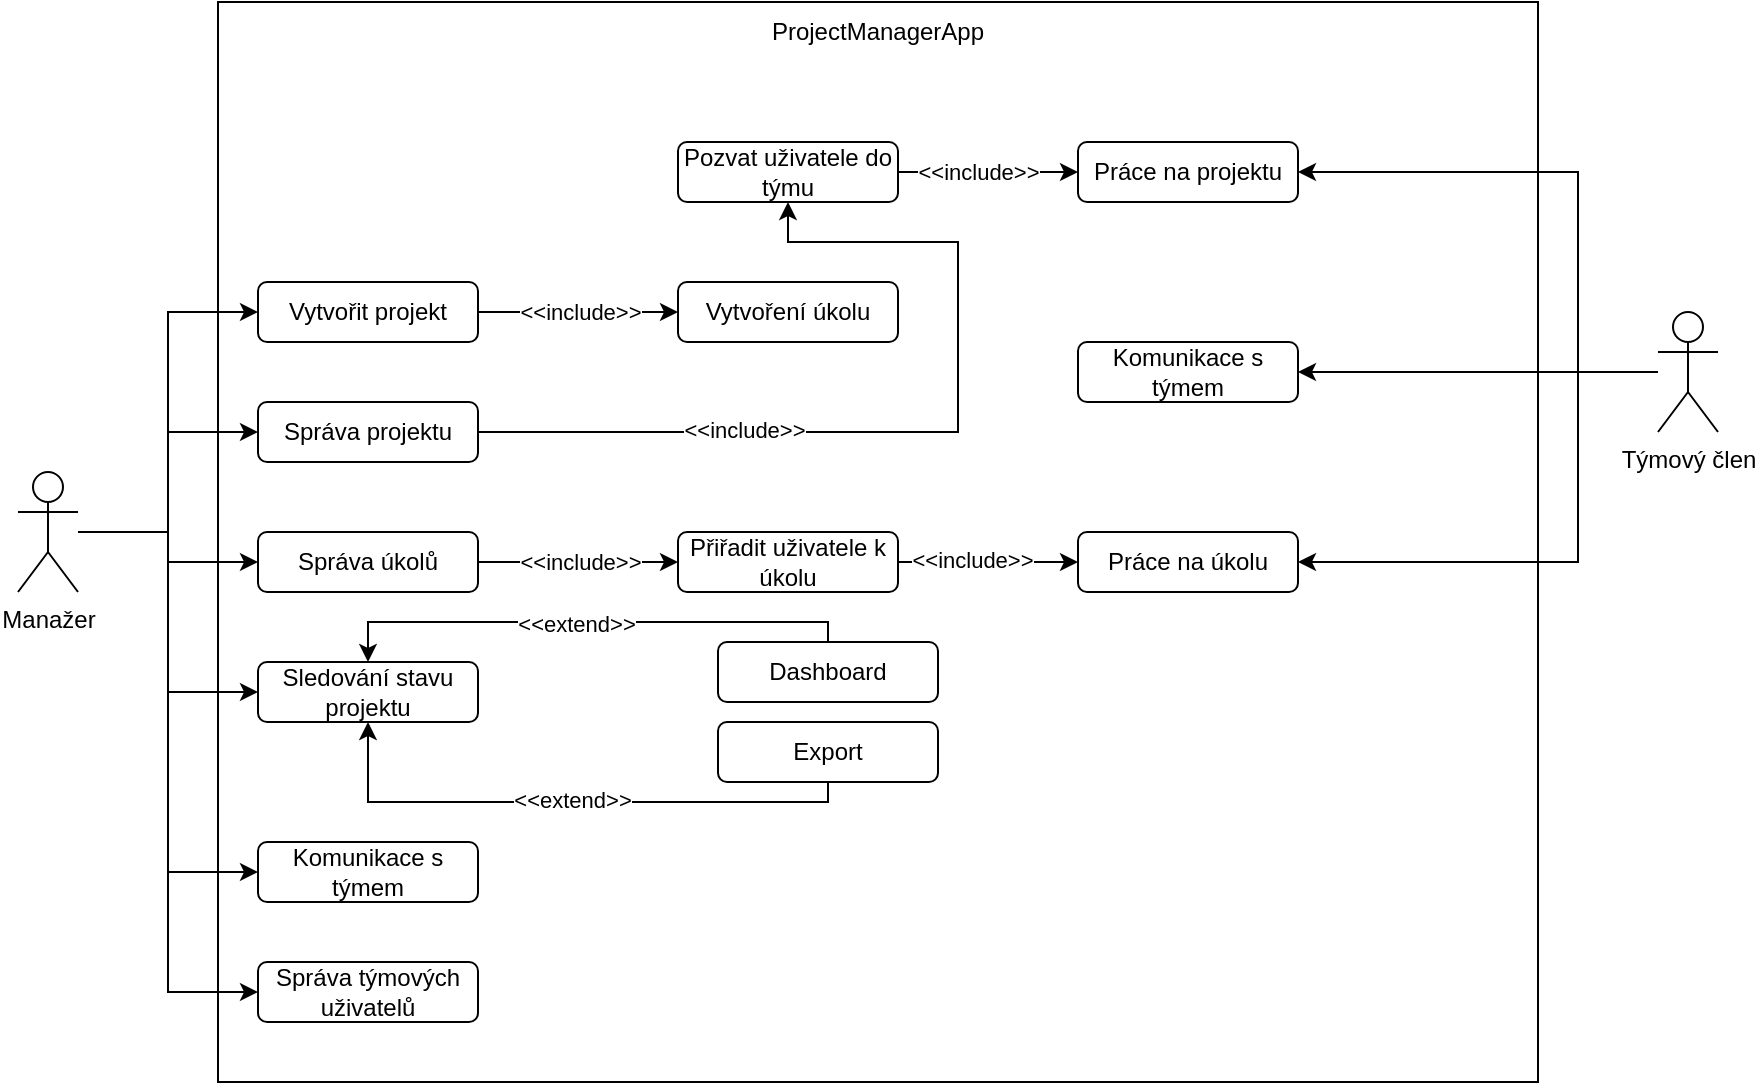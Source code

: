 <mxfile version="28.1.2">
  <diagram name="Stránka-1" id="lwCFZrJaHfYGSxHUeygm">
    <mxGraphModel grid="1" page="1" gridSize="10" guides="1" tooltips="1" connect="1" arrows="1" fold="1" pageScale="1" pageWidth="1654" pageHeight="1169" math="0" shadow="0">
      <root>
        <mxCell id="0" />
        <mxCell id="1" parent="0" />
        <mxCell id="JHIFn1UpkKfQw796Z9s0-2" value="" style="rounded=0;whiteSpace=wrap;html=1;" vertex="1" parent="1">
          <mxGeometry x="300" y="90" width="660" height="540" as="geometry" />
        </mxCell>
        <mxCell id="JHIFn1UpkKfQw796Z9s0-84" style="edgeStyle=orthogonalEdgeStyle;rounded=0;orthogonalLoop=1;jettySize=auto;html=1;entryX=0;entryY=0.5;entryDx=0;entryDy=0;" edge="1" parent="1" source="JHIFn1UpkKfQw796Z9s0-1" target="JHIFn1UpkKfQw796Z9s0-3">
          <mxGeometry relative="1" as="geometry" />
        </mxCell>
        <mxCell id="JHIFn1UpkKfQw796Z9s0-85" style="edgeStyle=orthogonalEdgeStyle;rounded=0;orthogonalLoop=1;jettySize=auto;html=1;entryX=0;entryY=0.5;entryDx=0;entryDy=0;" edge="1" parent="1" source="JHIFn1UpkKfQw796Z9s0-1" target="JHIFn1UpkKfQw796Z9s0-8">
          <mxGeometry relative="1" as="geometry" />
        </mxCell>
        <mxCell id="JHIFn1UpkKfQw796Z9s0-86" style="edgeStyle=orthogonalEdgeStyle;rounded=0;orthogonalLoop=1;jettySize=auto;html=1;entryX=0;entryY=0.5;entryDx=0;entryDy=0;" edge="1" parent="1" source="JHIFn1UpkKfQw796Z9s0-1" target="JHIFn1UpkKfQw796Z9s0-15">
          <mxGeometry relative="1" as="geometry" />
        </mxCell>
        <mxCell id="JHIFn1UpkKfQw796Z9s0-87" style="edgeStyle=orthogonalEdgeStyle;rounded=0;orthogonalLoop=1;jettySize=auto;html=1;entryX=0;entryY=0.5;entryDx=0;entryDy=0;" edge="1" parent="1" source="JHIFn1UpkKfQw796Z9s0-1" target="JHIFn1UpkKfQw796Z9s0-18">
          <mxGeometry relative="1" as="geometry" />
        </mxCell>
        <mxCell id="JHIFn1UpkKfQw796Z9s0-88" style="edgeStyle=orthogonalEdgeStyle;rounded=0;orthogonalLoop=1;jettySize=auto;html=1;entryX=0;entryY=0.5;entryDx=0;entryDy=0;" edge="1" parent="1" source="JHIFn1UpkKfQw796Z9s0-1" target="JHIFn1UpkKfQw796Z9s0-20">
          <mxGeometry relative="1" as="geometry" />
        </mxCell>
        <mxCell id="JHIFn1UpkKfQw796Z9s0-89" style="edgeStyle=orthogonalEdgeStyle;rounded=0;orthogonalLoop=1;jettySize=auto;html=1;entryX=0;entryY=0.5;entryDx=0;entryDy=0;" edge="1" parent="1" source="JHIFn1UpkKfQw796Z9s0-1" target="JHIFn1UpkKfQw796Z9s0-21">
          <mxGeometry relative="1" as="geometry" />
        </mxCell>
        <mxCell id="JHIFn1UpkKfQw796Z9s0-1" value="Manažer" style="shape=umlActor;verticalLabelPosition=bottom;verticalAlign=top;html=1;outlineConnect=0;" vertex="1" parent="1">
          <mxGeometry x="200" y="325" width="30" height="60" as="geometry" />
        </mxCell>
        <mxCell id="JHIFn1UpkKfQw796Z9s0-61" style="edgeStyle=orthogonalEdgeStyle;rounded=0;orthogonalLoop=1;jettySize=auto;html=1;entryX=0;entryY=0.5;entryDx=0;entryDy=0;" edge="1" parent="1" source="JHIFn1UpkKfQw796Z9s0-3" target="JHIFn1UpkKfQw796Z9s0-58">
          <mxGeometry relative="1" as="geometry" />
        </mxCell>
        <mxCell id="JHIFn1UpkKfQw796Z9s0-62" value="&amp;lt;&amp;lt;include&amp;gt;&amp;gt;" style="edgeLabel;html=1;align=center;verticalAlign=middle;resizable=0;points=[];" connectable="0" vertex="1" parent="JHIFn1UpkKfQw796Z9s0-61">
          <mxGeometry x="-0.255" y="-1" relative="1" as="geometry">
            <mxPoint x="13" y="-1" as="offset" />
          </mxGeometry>
        </mxCell>
        <mxCell id="JHIFn1UpkKfQw796Z9s0-3" value="Vytvořit projekt" style="rounded=1;whiteSpace=wrap;html=1;" vertex="1" parent="1">
          <mxGeometry x="320" y="230" width="110" height="30" as="geometry" />
        </mxCell>
        <mxCell id="JHIFn1UpkKfQw796Z9s0-95" style="edgeStyle=orthogonalEdgeStyle;rounded=0;orthogonalLoop=1;jettySize=auto;html=1;entryX=0.5;entryY=1;entryDx=0;entryDy=0;" edge="1" parent="1" source="JHIFn1UpkKfQw796Z9s0-8" target="JHIFn1UpkKfQw796Z9s0-63">
          <mxGeometry relative="1" as="geometry">
            <Array as="points">
              <mxPoint x="670" y="305" />
              <mxPoint x="670" y="210" />
              <mxPoint x="585" y="210" />
            </Array>
          </mxGeometry>
        </mxCell>
        <mxCell id="JHIFn1UpkKfQw796Z9s0-96" value="&amp;lt;&amp;lt;include&amp;gt;&amp;gt;" style="edgeLabel;html=1;align=center;verticalAlign=middle;resizable=0;points=[];" connectable="0" vertex="1" parent="JHIFn1UpkKfQw796Z9s0-95">
          <mxGeometry x="-0.396" y="1" relative="1" as="geometry">
            <mxPoint as="offset" />
          </mxGeometry>
        </mxCell>
        <mxCell id="JHIFn1UpkKfQw796Z9s0-8" value="Správa projektu" style="rounded=1;whiteSpace=wrap;html=1;" vertex="1" parent="1">
          <mxGeometry x="320" y="290" width="110" height="30" as="geometry" />
        </mxCell>
        <mxCell id="JHIFn1UpkKfQw796Z9s0-93" style="edgeStyle=orthogonalEdgeStyle;rounded=0;orthogonalLoop=1;jettySize=auto;html=1;entryX=0;entryY=0.5;entryDx=0;entryDy=0;" edge="1" parent="1" source="JHIFn1UpkKfQw796Z9s0-15" target="JHIFn1UpkKfQw796Z9s0-70">
          <mxGeometry relative="1" as="geometry" />
        </mxCell>
        <mxCell id="JHIFn1UpkKfQw796Z9s0-94" value="&amp;lt;&amp;lt;include&amp;gt;&amp;gt;" style="edgeLabel;html=1;align=center;verticalAlign=middle;resizable=0;points=[];" connectable="0" vertex="1" parent="JHIFn1UpkKfQw796Z9s0-93">
          <mxGeometry x="0.271" y="1" relative="1" as="geometry">
            <mxPoint x="-13" y="1" as="offset" />
          </mxGeometry>
        </mxCell>
        <mxCell id="JHIFn1UpkKfQw796Z9s0-15" value="Správa úkolů" style="rounded=1;whiteSpace=wrap;html=1;" vertex="1" parent="1">
          <mxGeometry x="320" y="355" width="110" height="30" as="geometry" />
        </mxCell>
        <mxCell id="JHIFn1UpkKfQw796Z9s0-18" value="Sledování stavu projektu" style="rounded=1;whiteSpace=wrap;html=1;" vertex="1" parent="1">
          <mxGeometry x="320" y="420" width="110" height="30" as="geometry" />
        </mxCell>
        <mxCell id="JHIFn1UpkKfQw796Z9s0-20" value="Komunikace s týmem" style="rounded=1;whiteSpace=wrap;html=1;" vertex="1" parent="1">
          <mxGeometry x="320" y="510" width="110" height="30" as="geometry" />
        </mxCell>
        <mxCell id="JHIFn1UpkKfQw796Z9s0-21" value="Správa týmových uživatelů" style="rounded=1;whiteSpace=wrap;html=1;" vertex="1" parent="1">
          <mxGeometry x="320" y="570" width="110" height="30" as="geometry" />
        </mxCell>
        <mxCell id="JHIFn1UpkKfQw796Z9s0-27" value="ProjectManagerApp" style="text;html=1;align=center;verticalAlign=middle;whiteSpace=wrap;rounded=0;" vertex="1" parent="1">
          <mxGeometry x="300" y="90" width="660" height="30" as="geometry" />
        </mxCell>
        <mxCell id="JHIFn1UpkKfQw796Z9s0-90" style="edgeStyle=orthogonalEdgeStyle;rounded=0;orthogonalLoop=1;jettySize=auto;html=1;entryX=1;entryY=0.5;entryDx=0;entryDy=0;" edge="1" parent="1" source="JHIFn1UpkKfQw796Z9s0-28" target="JHIFn1UpkKfQw796Z9s0-29">
          <mxGeometry relative="1" as="geometry">
            <Array as="points">
              <mxPoint x="980" y="275" />
              <mxPoint x="980" y="175" />
            </Array>
          </mxGeometry>
        </mxCell>
        <mxCell id="JHIFn1UpkKfQw796Z9s0-91" style="edgeStyle=orthogonalEdgeStyle;rounded=0;orthogonalLoop=1;jettySize=auto;html=1;entryX=1;entryY=0.5;entryDx=0;entryDy=0;" edge="1" parent="1" source="JHIFn1UpkKfQw796Z9s0-28" target="JHIFn1UpkKfQw796Z9s0-35">
          <mxGeometry relative="1" as="geometry" />
        </mxCell>
        <mxCell id="JHIFn1UpkKfQw796Z9s0-92" style="edgeStyle=orthogonalEdgeStyle;rounded=0;orthogonalLoop=1;jettySize=auto;html=1;entryX=1;entryY=0.5;entryDx=0;entryDy=0;" edge="1" parent="1" source="JHIFn1UpkKfQw796Z9s0-28" target="JHIFn1UpkKfQw796Z9s0-73">
          <mxGeometry relative="1" as="geometry">
            <Array as="points">
              <mxPoint x="980" y="275" />
              <mxPoint x="980" y="370" />
            </Array>
          </mxGeometry>
        </mxCell>
        <mxCell id="JHIFn1UpkKfQw796Z9s0-28" value="Týmový člen" style="shape=umlActor;verticalLabelPosition=bottom;verticalAlign=top;html=1;outlineConnect=0;" vertex="1" parent="1">
          <mxGeometry x="1020" y="245" width="30" height="60" as="geometry" />
        </mxCell>
        <mxCell id="JHIFn1UpkKfQw796Z9s0-29" value="Práce na projektu" style="rounded=1;whiteSpace=wrap;html=1;" vertex="1" parent="1">
          <mxGeometry x="730" y="160" width="110" height="30" as="geometry" />
        </mxCell>
        <mxCell id="JHIFn1UpkKfQw796Z9s0-35" value="Komunikace s týmem" style="rounded=1;whiteSpace=wrap;html=1;" vertex="1" parent="1">
          <mxGeometry x="730" y="260" width="110" height="30" as="geometry" />
        </mxCell>
        <mxCell id="JHIFn1UpkKfQw796Z9s0-58" value="Vytvoření úkolu" style="rounded=1;whiteSpace=wrap;html=1;" vertex="1" parent="1">
          <mxGeometry x="530" y="230" width="110" height="30" as="geometry" />
        </mxCell>
        <mxCell id="JHIFn1UpkKfQw796Z9s0-67" style="edgeStyle=orthogonalEdgeStyle;rounded=0;orthogonalLoop=1;jettySize=auto;html=1;entryX=0;entryY=0.5;entryDx=0;entryDy=0;" edge="1" parent="1" source="JHIFn1UpkKfQw796Z9s0-63" target="JHIFn1UpkKfQw796Z9s0-29">
          <mxGeometry relative="1" as="geometry" />
        </mxCell>
        <mxCell id="JHIFn1UpkKfQw796Z9s0-68" value="&amp;lt;&amp;lt;include&amp;gt;&amp;gt;" style="edgeLabel;html=1;align=center;verticalAlign=middle;resizable=0;points=[];" connectable="0" vertex="1" parent="JHIFn1UpkKfQw796Z9s0-67">
          <mxGeometry x="-0.126" relative="1" as="geometry">
            <mxPoint as="offset" />
          </mxGeometry>
        </mxCell>
        <mxCell id="JHIFn1UpkKfQw796Z9s0-63" value="Pozvat uživatele do týmu" style="rounded=1;whiteSpace=wrap;html=1;" vertex="1" parent="1">
          <mxGeometry x="530" y="160" width="110" height="30" as="geometry" />
        </mxCell>
        <mxCell id="JHIFn1UpkKfQw796Z9s0-74" style="edgeStyle=orthogonalEdgeStyle;rounded=0;orthogonalLoop=1;jettySize=auto;html=1;entryX=0;entryY=0.5;entryDx=0;entryDy=0;" edge="1" parent="1" source="JHIFn1UpkKfQw796Z9s0-70" target="JHIFn1UpkKfQw796Z9s0-73">
          <mxGeometry relative="1" as="geometry" />
        </mxCell>
        <mxCell id="JHIFn1UpkKfQw796Z9s0-75" value="&amp;lt;&amp;lt;include&amp;gt;&amp;gt;" style="edgeLabel;html=1;align=center;verticalAlign=middle;resizable=0;points=[];" connectable="0" vertex="1" parent="JHIFn1UpkKfQw796Z9s0-74">
          <mxGeometry x="-0.18" y="1" relative="1" as="geometry">
            <mxPoint as="offset" />
          </mxGeometry>
        </mxCell>
        <mxCell id="JHIFn1UpkKfQw796Z9s0-70" value="Přiřadit uživatele k úkolu" style="rounded=1;whiteSpace=wrap;html=1;" vertex="1" parent="1">
          <mxGeometry x="530" y="355" width="110" height="30" as="geometry" />
        </mxCell>
        <mxCell id="JHIFn1UpkKfQw796Z9s0-73" value="Práce na úkolu" style="rounded=1;whiteSpace=wrap;html=1;" vertex="1" parent="1">
          <mxGeometry x="730" y="355" width="110" height="30" as="geometry" />
        </mxCell>
        <mxCell id="JHIFn1UpkKfQw796Z9s0-78" style="edgeStyle=orthogonalEdgeStyle;rounded=0;orthogonalLoop=1;jettySize=auto;html=1;entryX=0.5;entryY=0;entryDx=0;entryDy=0;" edge="1" parent="1" source="JHIFn1UpkKfQw796Z9s0-76" target="JHIFn1UpkKfQw796Z9s0-18">
          <mxGeometry relative="1" as="geometry">
            <Array as="points">
              <mxPoint x="605" y="400" />
              <mxPoint x="375" y="400" />
            </Array>
          </mxGeometry>
        </mxCell>
        <mxCell id="JHIFn1UpkKfQw796Z9s0-80" value="&amp;lt;&amp;lt;extend&amp;gt;&amp;gt;" style="edgeLabel;html=1;align=center;verticalAlign=middle;resizable=0;points=[];" connectable="0" vertex="1" parent="JHIFn1UpkKfQw796Z9s0-78">
          <mxGeometry x="0.049" y="1" relative="1" as="geometry">
            <mxPoint as="offset" />
          </mxGeometry>
        </mxCell>
        <mxCell id="JHIFn1UpkKfQw796Z9s0-76" value="Dashboard" style="rounded=1;whiteSpace=wrap;html=1;" vertex="1" parent="1">
          <mxGeometry x="550" y="410" width="110" height="30" as="geometry" />
        </mxCell>
        <mxCell id="JHIFn1UpkKfQw796Z9s0-79" style="edgeStyle=orthogonalEdgeStyle;rounded=0;orthogonalLoop=1;jettySize=auto;html=1;entryX=0.5;entryY=1;entryDx=0;entryDy=0;" edge="1" parent="1" source="JHIFn1UpkKfQw796Z9s0-77" target="JHIFn1UpkKfQw796Z9s0-18">
          <mxGeometry relative="1" as="geometry">
            <Array as="points">
              <mxPoint x="605" y="490" />
              <mxPoint x="375" y="490" />
            </Array>
          </mxGeometry>
        </mxCell>
        <mxCell id="JHIFn1UpkKfQw796Z9s0-81" value="&amp;lt;&amp;lt;extend&amp;gt;&amp;gt;" style="edgeLabel;html=1;align=center;verticalAlign=middle;resizable=0;points=[];" connectable="0" vertex="1" parent="JHIFn1UpkKfQw796Z9s0-79">
          <mxGeometry x="-0.009" y="-1" relative="1" as="geometry">
            <mxPoint as="offset" />
          </mxGeometry>
        </mxCell>
        <mxCell id="JHIFn1UpkKfQw796Z9s0-77" value="Export" style="rounded=1;whiteSpace=wrap;html=1;" vertex="1" parent="1">
          <mxGeometry x="550" y="450" width="110" height="30" as="geometry" />
        </mxCell>
      </root>
    </mxGraphModel>
  </diagram>
</mxfile>
